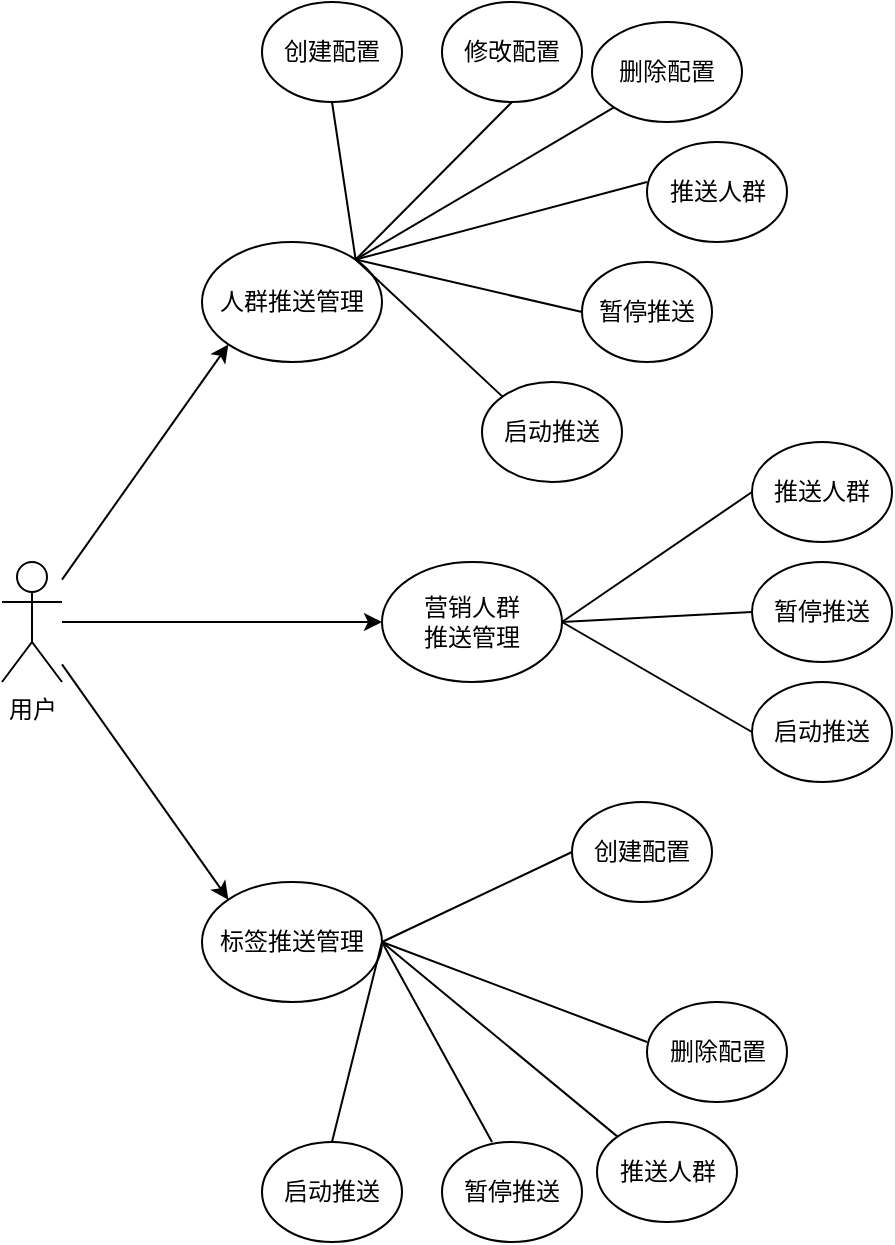 <mxfile version="20.5.1" type="github"><diagram id="R2lEEEUBdFMjLlhIrx00" name="Page-1"><mxGraphModel dx="1018" dy="585" grid="1" gridSize="10" guides="1" tooltips="1" connect="1" arrows="1" fold="1" page="1" pageScale="1" pageWidth="850" pageHeight="1100" math="0" shadow="0" extFonts="Permanent Marker^https://fonts.googleapis.com/css?family=Permanent+Marker"><root><mxCell id="0"/><mxCell id="1" parent="0"/><mxCell id="XuO8XnObHlx6Pe1Dl6JW-28" style="edgeStyle=none;rounded=0;orthogonalLoop=1;jettySize=auto;html=1;entryX=0;entryY=1;entryDx=0;entryDy=0;" parent="1" source="XuO8XnObHlx6Pe1Dl6JW-1" target="XuO8XnObHlx6Pe1Dl6JW-4" edge="1"><mxGeometry relative="1" as="geometry"/></mxCell><mxCell id="XuO8XnObHlx6Pe1Dl6JW-29" style="edgeStyle=none;rounded=0;orthogonalLoop=1;jettySize=auto;html=1;entryX=0;entryY=0.5;entryDx=0;entryDy=0;" parent="1" source="XuO8XnObHlx6Pe1Dl6JW-1" target="XuO8XnObHlx6Pe1Dl6JW-5" edge="1"><mxGeometry relative="1" as="geometry"/></mxCell><mxCell id="XuO8XnObHlx6Pe1Dl6JW-31" style="edgeStyle=none;rounded=0;orthogonalLoop=1;jettySize=auto;html=1;entryX=0;entryY=0;entryDx=0;entryDy=0;" parent="1" source="XuO8XnObHlx6Pe1Dl6JW-1" target="XuO8XnObHlx6Pe1Dl6JW-6" edge="1"><mxGeometry relative="1" as="geometry"/></mxCell><mxCell id="XuO8XnObHlx6Pe1Dl6JW-1" value="用户" style="shape=umlActor;verticalLabelPosition=bottom;verticalAlign=top;html=1;outlineConnect=0;" parent="1" vertex="1"><mxGeometry x="80" y="290" width="30" height="60" as="geometry"/></mxCell><mxCell id="XuO8XnObHlx6Pe1Dl6JW-4" value="人群推送管理" style="ellipse;whiteSpace=wrap;html=1;" parent="1" vertex="1"><mxGeometry x="180" y="130" width="90" height="60" as="geometry"/></mxCell><mxCell id="XuO8XnObHlx6Pe1Dl6JW-5" value="营销人群&lt;br&gt;推送管理" style="ellipse;whiteSpace=wrap;html=1;" parent="1" vertex="1"><mxGeometry x="270" y="290" width="90" height="60" as="geometry"/></mxCell><mxCell id="XuO8XnObHlx6Pe1Dl6JW-6" value="标签推送管理" style="ellipse;whiteSpace=wrap;html=1;" parent="1" vertex="1"><mxGeometry x="180" y="450" width="90" height="60" as="geometry"/></mxCell><mxCell id="XuO8XnObHlx6Pe1Dl6JW-7" value="创建配置" style="ellipse;whiteSpace=wrap;html=1;" parent="1" vertex="1"><mxGeometry x="210" y="10" width="70" height="50" as="geometry"/></mxCell><mxCell id="XuO8XnObHlx6Pe1Dl6JW-8" value="删除配置" style="ellipse;whiteSpace=wrap;html=1;" parent="1" vertex="1"><mxGeometry x="375" y="20" width="75" height="50" as="geometry"/></mxCell><mxCell id="XuO8XnObHlx6Pe1Dl6JW-9" value="修改配置" style="ellipse;whiteSpace=wrap;html=1;" parent="1" vertex="1"><mxGeometry x="300" y="10" width="70" height="50" as="geometry"/></mxCell><mxCell id="XuO8XnObHlx6Pe1Dl6JW-10" value="推送人群&lt;span style=&quot;color: rgba(0, 0, 0, 0); font-family: monospace; font-size: 0px; text-align: start;&quot;&gt;%3CmxGraphModel%3E%3Croot%3E%3CmxCell%20id%3D%220%22%2F%3E%3CmxCell%20id%3D%221%22%20parent%3D%220%22%2F%3E%3CmxCell%20id%3D%222%22%20value%3D%22%E4%BA%BA%E7%BE%A4%E6%8E%A8%E9%80%81%E7%AE%A1%E7%90%86%22%20style%3D%22ellipse%3BwhiteSpace%3Dwrap%3Bhtml%3D1%3B%22%20vertex%3D%221%22%20parent%3D%221%22%3E%3CmxGeometry%20x%3D%22170%22%20y%3D%22170%22%20width%3D%2290%22%20height%3D%2260%22%20as%3D%22geometry%22%2F%3E%3C%2FmxCell%3E%3C%2Froot%3E%3C%2FmxGraphModel%3E&lt;/span&gt;" style="ellipse;whiteSpace=wrap;html=1;" parent="1" vertex="1"><mxGeometry x="402.5" y="80" width="70" height="50" as="geometry"/></mxCell><mxCell id="XuO8XnObHlx6Pe1Dl6JW-11" value="启动推送" style="ellipse;whiteSpace=wrap;html=1;" parent="1" vertex="1"><mxGeometry x="320" y="200" width="70" height="50" as="geometry"/></mxCell><mxCell id="XuO8XnObHlx6Pe1Dl6JW-12" value="暂停推送" style="ellipse;whiteSpace=wrap;html=1;" parent="1" vertex="1"><mxGeometry x="370" y="140" width="65" height="50" as="geometry"/></mxCell><mxCell id="XuO8XnObHlx6Pe1Dl6JW-13" value="启动推送" style="ellipse;whiteSpace=wrap;html=1;" parent="1" vertex="1"><mxGeometry x="455" y="350" width="70" height="50" as="geometry"/></mxCell><mxCell id="XuO8XnObHlx6Pe1Dl6JW-14" value="暂停推送" style="ellipse;whiteSpace=wrap;html=1;" parent="1" vertex="1"><mxGeometry x="455" y="290" width="70" height="50" as="geometry"/></mxCell><mxCell id="XuO8XnObHlx6Pe1Dl6JW-15" value="推送人群" style="ellipse;whiteSpace=wrap;html=1;" parent="1" vertex="1"><mxGeometry x="455" y="230" width="70" height="50" as="geometry"/></mxCell><mxCell id="XuO8XnObHlx6Pe1Dl6JW-18" value="启动推送" style="ellipse;whiteSpace=wrap;html=1;" parent="1" vertex="1"><mxGeometry x="210" y="580" width="70" height="50" as="geometry"/></mxCell><mxCell id="XuO8XnObHlx6Pe1Dl6JW-19" value="暂停推送" style="ellipse;whiteSpace=wrap;html=1;" parent="1" vertex="1"><mxGeometry x="300" y="580" width="70" height="50" as="geometry"/></mxCell><mxCell id="XuO8XnObHlx6Pe1Dl6JW-20" value="推送人群&lt;span style=&quot;color: rgba(0, 0, 0, 0); font-family: monospace; font-size: 0px; text-align: start;&quot;&gt;%3CmxGraphModel%3E%3Croot%3E%3CmxCell%20id%3D%220%22%2F%3E%3CmxCell%20id%3D%221%22%20parent%3D%220%22%2F%3E%3CmxCell%20id%3D%222%22%20value%3D%22%E4%BA%BA%E7%BE%A4%E6%8E%A8%E9%80%81%E7%AE%A1%E7%90%86%22%20style%3D%22ellipse%3BwhiteSpace%3Dwrap%3Bhtml%3D1%3B%22%20vertex%3D%221%22%20parent%3D%221%22%3E%3CmxGeometry%20x%3D%22170%22%20y%3D%22170%22%20width%3D%2290%22%20height%3D%2260%22%20as%3D%22geometry%22%2F%3E%3C%2FmxCell%3E%3C%2Froot%3E%3C%2FmxGraphModel%3E&lt;/span&gt;" style="ellipse;whiteSpace=wrap;html=1;" parent="1" vertex="1"><mxGeometry x="377.5" y="570" width="70" height="50" as="geometry"/></mxCell><mxCell id="XuO8XnObHlx6Pe1Dl6JW-21" value="删除配置" style="ellipse;whiteSpace=wrap;html=1;" parent="1" vertex="1"><mxGeometry x="402.5" y="510" width="70" height="50" as="geometry"/></mxCell><mxCell id="XuO8XnObHlx6Pe1Dl6JW-23" value="创建配置" style="ellipse;whiteSpace=wrap;html=1;" parent="1" vertex="1"><mxGeometry x="365" y="410" width="70" height="50" as="geometry"/></mxCell><mxCell id="XuO8XnObHlx6Pe1Dl6JW-32" value="" style="endArrow=none;html=1;rounded=0;entryX=0.5;entryY=1;entryDx=0;entryDy=0;exitX=1;exitY=0;exitDx=0;exitDy=0;" parent="1" source="XuO8XnObHlx6Pe1Dl6JW-4" target="XuO8XnObHlx6Pe1Dl6JW-9" edge="1"><mxGeometry width="50" height="50" relative="1" as="geometry"><mxPoint x="260" y="140" as="sourcePoint"/><mxPoint x="310" y="90" as="targetPoint"/></mxGeometry></mxCell><mxCell id="XuO8XnObHlx6Pe1Dl6JW-33" value="" style="endArrow=none;html=1;rounded=0;entryX=0.5;entryY=1;entryDx=0;entryDy=0;exitX=1;exitY=0;exitDx=0;exitDy=0;" parent="1" source="XuO8XnObHlx6Pe1Dl6JW-4" edge="1"><mxGeometry width="50" height="50" relative="1" as="geometry"><mxPoint x="170" y="140" as="sourcePoint"/><mxPoint x="245" y="60" as="targetPoint"/></mxGeometry></mxCell><mxCell id="XuO8XnObHlx6Pe1Dl6JW-34" value="" style="endArrow=none;html=1;rounded=0;entryX=0;entryY=1;entryDx=0;entryDy=0;exitX=1;exitY=0;exitDx=0;exitDy=0;" parent="1" source="XuO8XnObHlx6Pe1Dl6JW-4" target="XuO8XnObHlx6Pe1Dl6JW-8" edge="1"><mxGeometry width="50" height="50" relative="1" as="geometry"><mxPoint x="280" y="160" as="sourcePoint"/><mxPoint x="355" y="80" as="targetPoint"/></mxGeometry></mxCell><mxCell id="XuO8XnObHlx6Pe1Dl6JW-35" value="" style="endArrow=none;html=1;rounded=0;entryX=0.5;entryY=1;entryDx=0;entryDy=0;exitX=1;exitY=0;exitDx=0;exitDy=0;" parent="1" source="XuO8XnObHlx6Pe1Dl6JW-4" edge="1"><mxGeometry width="50" height="50" relative="1" as="geometry"><mxPoint x="260" y="140" as="sourcePoint"/><mxPoint x="402.5" y="100" as="targetPoint"/></mxGeometry></mxCell><mxCell id="XuO8XnObHlx6Pe1Dl6JW-36" value="" style="endArrow=none;html=1;rounded=0;entryX=0;entryY=0.5;entryDx=0;entryDy=0;exitX=1;exitY=0;exitDx=0;exitDy=0;" parent="1" source="XuO8XnObHlx6Pe1Dl6JW-4" target="XuO8XnObHlx6Pe1Dl6JW-12" edge="1"><mxGeometry width="50" height="50" relative="1" as="geometry"><mxPoint x="260" y="140" as="sourcePoint"/><mxPoint x="375" y="100" as="targetPoint"/></mxGeometry></mxCell><mxCell id="XuO8XnObHlx6Pe1Dl6JW-37" value="" style="endArrow=none;html=1;rounded=0;entryX=0;entryY=0;entryDx=0;entryDy=0;exitX=1;exitY=0;exitDx=0;exitDy=0;" parent="1" source="XuO8XnObHlx6Pe1Dl6JW-4" target="XuO8XnObHlx6Pe1Dl6JW-11" edge="1"><mxGeometry width="50" height="50" relative="1" as="geometry"><mxPoint x="310" y="190" as="sourcePoint"/><mxPoint x="385" y="110" as="targetPoint"/></mxGeometry></mxCell><mxCell id="XuO8XnObHlx6Pe1Dl6JW-38" value="" style="endArrow=none;html=1;rounded=0;exitX=1;exitY=0.5;exitDx=0;exitDy=0;entryX=0;entryY=0.5;entryDx=0;entryDy=0;" parent="1" source="XuO8XnObHlx6Pe1Dl6JW-5" target="XuO8XnObHlx6Pe1Dl6JW-15" edge="1"><mxGeometry width="50" height="50" relative="1" as="geometry"><mxPoint x="390" y="260" as="sourcePoint"/><mxPoint x="440" y="210" as="targetPoint"/></mxGeometry></mxCell><mxCell id="XuO8XnObHlx6Pe1Dl6JW-39" value="" style="endArrow=none;html=1;rounded=0;entryX=0;entryY=0.5;entryDx=0;entryDy=0;" parent="1" target="XuO8XnObHlx6Pe1Dl6JW-14" edge="1"><mxGeometry width="50" height="50" relative="1" as="geometry"><mxPoint x="360" y="320" as="sourcePoint"/><mxPoint x="435" y="240" as="targetPoint"/></mxGeometry></mxCell><mxCell id="XuO8XnObHlx6Pe1Dl6JW-40" value="" style="endArrow=none;html=1;rounded=0;entryX=0.5;entryY=1;entryDx=0;entryDy=0;exitX=1;exitY=0.5;exitDx=0;exitDy=0;" parent="1" source="XuO8XnObHlx6Pe1Dl6JW-5" edge="1"><mxGeometry width="50" height="50" relative="1" as="geometry"><mxPoint x="380" y="455" as="sourcePoint"/><mxPoint x="455" y="375" as="targetPoint"/></mxGeometry></mxCell><mxCell id="XuO8XnObHlx6Pe1Dl6JW-41" value="" style="endArrow=none;html=1;rounded=0;exitX=1;exitY=0.5;exitDx=0;exitDy=0;entryX=0;entryY=0.5;entryDx=0;entryDy=0;" parent="1" source="XuO8XnObHlx6Pe1Dl6JW-6" edge="1" target="XuO8XnObHlx6Pe1Dl6JW-23"><mxGeometry width="50" height="50" relative="1" as="geometry"><mxPoint x="390" y="380" as="sourcePoint"/><mxPoint x="330" y="430" as="targetPoint"/></mxGeometry></mxCell><mxCell id="XuO8XnObHlx6Pe1Dl6JW-43" value="" style="endArrow=none;html=1;rounded=0;entryX=0.5;entryY=1;entryDx=0;entryDy=0;exitX=1;exitY=0.5;exitDx=0;exitDy=0;" parent="1" source="XuO8XnObHlx6Pe1Dl6JW-6" edge="1"><mxGeometry width="50" height="50" relative="1" as="geometry"><mxPoint x="327.5" y="610" as="sourcePoint"/><mxPoint x="402.5" y="530" as="targetPoint"/></mxGeometry></mxCell><mxCell id="XuO8XnObHlx6Pe1Dl6JW-44" value="" style="endArrow=none;html=1;rounded=0;entryX=0;entryY=0;entryDx=0;entryDy=0;exitX=1;exitY=0.5;exitDx=0;exitDy=0;" parent="1" source="XuO8XnObHlx6Pe1Dl6JW-6" target="XuO8XnObHlx6Pe1Dl6JW-20" edge="1"><mxGeometry width="50" height="50" relative="1" as="geometry"><mxPoint x="390" y="440" as="sourcePoint"/><mxPoint x="440" y="390" as="targetPoint"/></mxGeometry></mxCell><mxCell id="XuO8XnObHlx6Pe1Dl6JW-45" value="" style="endArrow=none;html=1;rounded=0;entryX=0.5;entryY=1;entryDx=0;entryDy=0;exitX=1;exitY=0.5;exitDx=0;exitDy=0;" parent="1" source="XuO8XnObHlx6Pe1Dl6JW-6" edge="1"><mxGeometry width="50" height="50" relative="1" as="geometry"><mxPoint x="250" y="660" as="sourcePoint"/><mxPoint x="325" y="580" as="targetPoint"/></mxGeometry></mxCell><mxCell id="XuO8XnObHlx6Pe1Dl6JW-46" value="" style="endArrow=none;html=1;rounded=0;entryX=0.5;entryY=0;entryDx=0;entryDy=0;exitX=1;exitY=0.5;exitDx=0;exitDy=0;" parent="1" source="XuO8XnObHlx6Pe1Dl6JW-6" target="XuO8XnObHlx6Pe1Dl6JW-18" edge="1"><mxGeometry width="50" height="50" relative="1" as="geometry"><mxPoint x="390" y="440" as="sourcePoint"/><mxPoint x="440" y="390" as="targetPoint"/></mxGeometry></mxCell></root></mxGraphModel></diagram></mxfile>